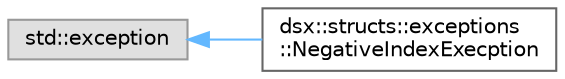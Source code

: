 digraph "Graphical Class Hierarchy"
{
 // LATEX_PDF_SIZE
  bgcolor="transparent";
  edge [fontname=Helvetica,fontsize=10,labelfontname=Helvetica,labelfontsize=10];
  node [fontname=Helvetica,fontsize=10,shape=box,height=0.2,width=0.4];
  rankdir="LR";
  Node0 [label="std::exception",height=0.2,width=0.4,color="grey60", fillcolor="#E0E0E0", style="filled",tooltip=" "];
  Node0 -> Node1 [dir="back",color="steelblue1",style="solid"];
  Node1 [label="dsx::structs::exceptions\l::NegativeIndexExecption",height=0.2,width=0.4,color="grey40", fillcolor="white", style="filled",URL="$classdsx_1_1structs_1_1exceptions_1_1_negative_index_execption.html",tooltip=" "];
}
